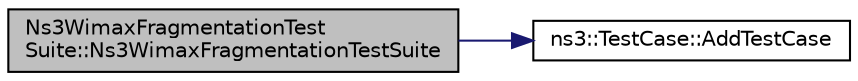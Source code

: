 digraph "Ns3WimaxFragmentationTestSuite::Ns3WimaxFragmentationTestSuite"
{
 // LATEX_PDF_SIZE
  edge [fontname="Helvetica",fontsize="10",labelfontname="Helvetica",labelfontsize="10"];
  node [fontname="Helvetica",fontsize="10",shape=record];
  rankdir="LR";
  Node1 [label="Ns3WimaxFragmentationTest\lSuite::Ns3WimaxFragmentationTestSuite",height=0.2,width=0.4,color="black", fillcolor="grey75", style="filled", fontcolor="black",tooltip=" "];
  Node1 -> Node2 [color="midnightblue",fontsize="10",style="solid",fontname="Helvetica"];
  Node2 [label="ns3::TestCase::AddTestCase",height=0.2,width=0.4,color="black", fillcolor="white", style="filled",URL="$classns3_1_1_test_case.html#a3f6c576e7fef07c42f70c9cd81168e4c",tooltip="Add an individual child TestCase to this test suite."];
}
